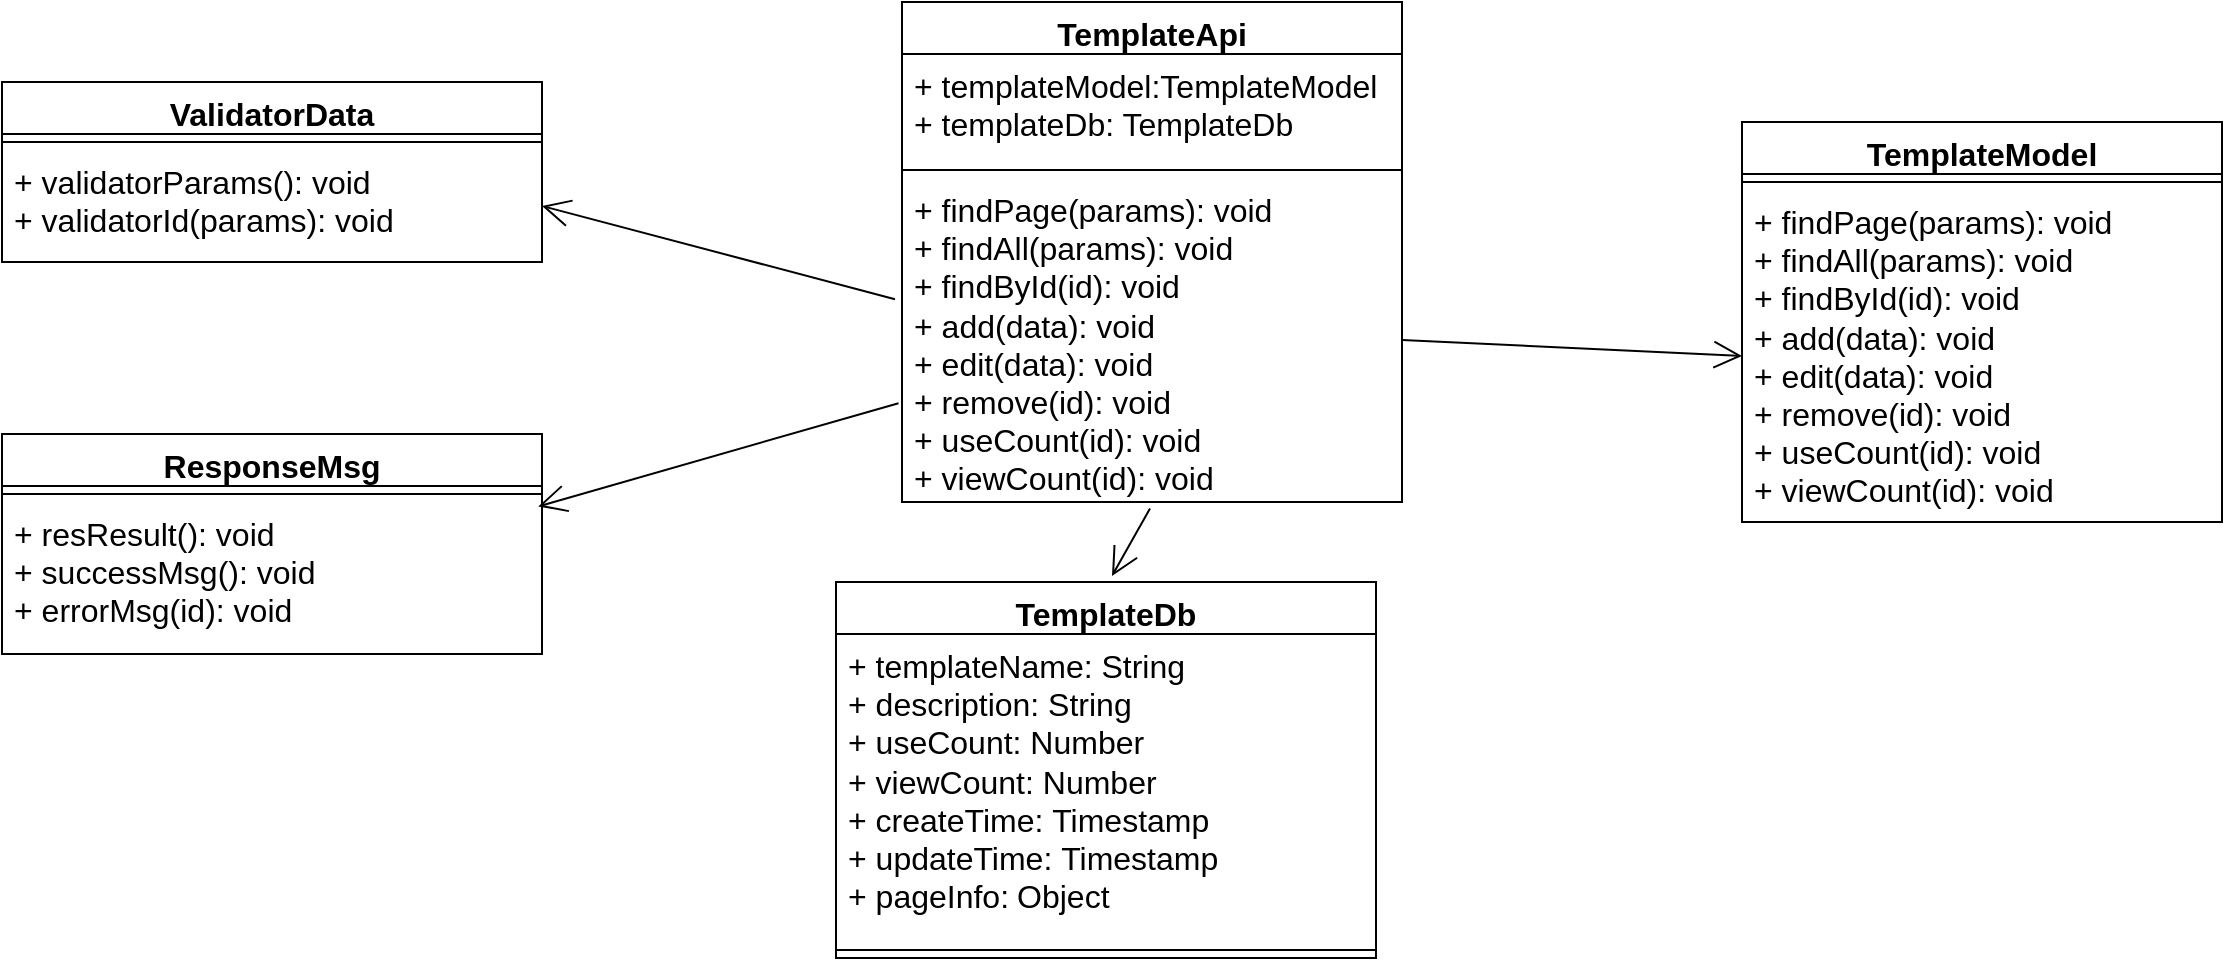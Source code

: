 <mxfile version="24.1.0" type="github">
  <diagram name="第 1 页" id="rX4F10bjcHPW6MjYGIrA">
    <mxGraphModel dx="127" dy="1665" grid="1" gridSize="10" guides="1" tooltips="1" connect="1" arrows="1" fold="1" page="1" pageScale="1" pageWidth="827" pageHeight="1169" math="0" shadow="0">
      <root>
        <mxCell id="0" />
        <mxCell id="1" parent="0" />
        <mxCell id="iFsOqmyZ6akFtL63ArFC-1" value="TemplateApi" style="swimlane;fontStyle=1;align=center;verticalAlign=top;childLayout=stackLayout;horizontal=1;startSize=26;horizontalStack=0;resizeParent=1;resizeParentMax=0;resizeLast=0;collapsible=1;marginBottom=0;whiteSpace=wrap;html=1;fontSize=16;" parent="1" vertex="1">
          <mxGeometry x="1830" y="-1120" width="250" height="250" as="geometry" />
        </mxCell>
        <mxCell id="iFsOqmyZ6akFtL63ArFC-2" value="+ templateModel:TemplateModel&lt;br style=&quot;font-size: 16px;&quot;&gt;+ templateDb: TemplateDb" style="text;strokeColor=none;fillColor=none;align=left;verticalAlign=top;spacingLeft=4;spacingRight=4;overflow=hidden;rotatable=0;points=[[0,0.5],[1,0.5]];portConstraint=eastwest;whiteSpace=wrap;html=1;fontSize=16;" parent="iFsOqmyZ6akFtL63ArFC-1" vertex="1">
          <mxGeometry y="26" width="250" height="54" as="geometry" />
        </mxCell>
        <mxCell id="iFsOqmyZ6akFtL63ArFC-3" value="" style="line;strokeWidth=1;fillColor=none;align=left;verticalAlign=middle;spacingTop=-1;spacingLeft=3;spacingRight=3;rotatable=0;labelPosition=right;points=[];portConstraint=eastwest;strokeColor=inherit;fontSize=16;" parent="iFsOqmyZ6akFtL63ArFC-1" vertex="1">
          <mxGeometry y="80" width="250" height="8" as="geometry" />
        </mxCell>
        <mxCell id="iFsOqmyZ6akFtL63ArFC-4" value="+ findPage(params): void&lt;br style=&quot;font-size: 16px;&quot;&gt;+ findAll(params): void&lt;br style=&quot;font-size: 16px;&quot;&gt;+ findById(id): void&lt;br style=&quot;font-size: 16px;&quot;&gt;+ add(data): void&lt;br style=&quot;font-size: 16px;&quot;&gt;+ edit(data): void&lt;br style=&quot;font-size: 16px;&quot;&gt;+ remove(id): void&lt;div&gt;+ useCount(id): void&lt;/div&gt;&lt;div&gt;+ viewCount(id): void&lt;/div&gt;" style="text;strokeColor=none;fillColor=none;align=left;verticalAlign=top;spacingLeft=4;spacingRight=4;overflow=hidden;rotatable=0;points=[[0,0.5],[1,0.5]];portConstraint=eastwest;whiteSpace=wrap;html=1;fontSize=16;" parent="iFsOqmyZ6akFtL63ArFC-1" vertex="1">
          <mxGeometry y="88" width="250" height="162" as="geometry" />
        </mxCell>
        <mxCell id="iFsOqmyZ6akFtL63ArFC-5" value="TemplateModel" style="swimlane;fontStyle=1;align=center;verticalAlign=top;childLayout=stackLayout;horizontal=1;startSize=26;horizontalStack=0;resizeParent=1;resizeParentMax=0;resizeLast=0;collapsible=1;marginBottom=0;whiteSpace=wrap;html=1;fontSize=16;" parent="1" vertex="1">
          <mxGeometry x="2250" y="-1060" width="240" height="200" as="geometry" />
        </mxCell>
        <mxCell id="iFsOqmyZ6akFtL63ArFC-6" value="" style="line;strokeWidth=1;fillColor=none;align=left;verticalAlign=middle;spacingTop=-1;spacingLeft=3;spacingRight=3;rotatable=0;labelPosition=right;points=[];portConstraint=eastwest;strokeColor=inherit;fontSize=16;" parent="iFsOqmyZ6akFtL63ArFC-5" vertex="1">
          <mxGeometry y="26" width="240" height="8" as="geometry" />
        </mxCell>
        <mxCell id="iFsOqmyZ6akFtL63ArFC-7" value="+ findPage(params): void&lt;br style=&quot;font-size: 16px;&quot;&gt;+ findAll(params): void&lt;br style=&quot;font-size: 16px;&quot;&gt;+ findById(id): void&lt;br style=&quot;font-size: 16px;&quot;&gt;+ add(data): void&lt;br style=&quot;font-size: 16px;&quot;&gt;+ edit(data): void&lt;br style=&quot;font-size: 16px;&quot;&gt;+ remove(id): void&lt;div&gt;&lt;div&gt;+ useCount(id): void&lt;/div&gt;&lt;div&gt;+ viewCount(id): void&lt;/div&gt;&lt;/div&gt;" style="text;strokeColor=none;fillColor=none;align=left;verticalAlign=top;spacingLeft=4;spacingRight=4;overflow=hidden;rotatable=0;points=[[0,0.5],[1,0.5]];portConstraint=eastwest;whiteSpace=wrap;html=1;fontSize=16;" parent="iFsOqmyZ6akFtL63ArFC-5" vertex="1">
          <mxGeometry y="34" width="240" height="166" as="geometry" />
        </mxCell>
        <mxCell id="iFsOqmyZ6akFtL63ArFC-8" value="" style="endArrow=open;endFill=1;endSize=12;html=1;rounded=0;exitX=1;exitY=0.5;exitDx=0;exitDy=0;entryX=0;entryY=0.5;entryDx=0;entryDy=0;fontSize=16;" parent="1" source="iFsOqmyZ6akFtL63ArFC-4" target="iFsOqmyZ6akFtL63ArFC-7" edge="1">
          <mxGeometry width="160" relative="1" as="geometry">
            <mxPoint x="2040" y="-950" as="sourcePoint" />
            <mxPoint x="2200" y="-950" as="targetPoint" />
          </mxGeometry>
        </mxCell>
        <mxCell id="iFsOqmyZ6akFtL63ArFC-9" value="" style="endArrow=open;endFill=1;endSize=12;html=1;rounded=0;exitX=0.496;exitY=1.02;exitDx=0;exitDy=0;exitPerimeter=0;entryX=0.5;entryY=0;entryDx=0;entryDy=0;fontSize=16;" parent="1" source="iFsOqmyZ6akFtL63ArFC-4" edge="1">
          <mxGeometry width="160" relative="1" as="geometry">
            <mxPoint x="2040" y="-950" as="sourcePoint" />
            <mxPoint x="1935" y="-833" as="targetPoint" />
          </mxGeometry>
        </mxCell>
        <mxCell id="iFsOqmyZ6akFtL63ArFC-10" value="ResponseMsg" style="swimlane;fontStyle=1;align=center;verticalAlign=top;childLayout=stackLayout;horizontal=1;startSize=26;horizontalStack=0;resizeParent=1;resizeParentMax=0;resizeLast=0;collapsible=1;marginBottom=0;whiteSpace=wrap;html=1;fontSize=16;" parent="1" vertex="1">
          <mxGeometry x="1380" y="-904" width="270" height="110" as="geometry" />
        </mxCell>
        <mxCell id="iFsOqmyZ6akFtL63ArFC-11" value="" style="line;strokeWidth=1;fillColor=none;align=left;verticalAlign=middle;spacingTop=-1;spacingLeft=3;spacingRight=3;rotatable=0;labelPosition=right;points=[];portConstraint=eastwest;strokeColor=inherit;fontSize=16;" parent="iFsOqmyZ6akFtL63ArFC-10" vertex="1">
          <mxGeometry y="26" width="270" height="8" as="geometry" />
        </mxCell>
        <mxCell id="iFsOqmyZ6akFtL63ArFC-12" value="+ resResult(): void&lt;br style=&quot;font-size: 16px;&quot;&gt;+ successMsg(): void&lt;br style=&quot;font-size: 16px;&quot;&gt;+ errorMsg(id): void" style="text;strokeColor=none;fillColor=none;align=left;verticalAlign=top;spacingLeft=4;spacingRight=4;overflow=hidden;rotatable=0;points=[[0,0.5],[1,0.5]];portConstraint=eastwest;whiteSpace=wrap;html=1;fontSize=16;" parent="iFsOqmyZ6akFtL63ArFC-10" vertex="1">
          <mxGeometry y="34" width="270" height="76" as="geometry" />
        </mxCell>
        <mxCell id="iFsOqmyZ6akFtL63ArFC-13" value="ValidatorData" style="swimlane;fontStyle=1;align=center;verticalAlign=top;childLayout=stackLayout;horizontal=1;startSize=26;horizontalStack=0;resizeParent=1;resizeParentMax=0;resizeLast=0;collapsible=1;marginBottom=0;whiteSpace=wrap;html=1;fontSize=16;" parent="1" vertex="1">
          <mxGeometry x="1380" y="-1080" width="270" height="90" as="geometry" />
        </mxCell>
        <mxCell id="iFsOqmyZ6akFtL63ArFC-14" value="" style="line;strokeWidth=1;fillColor=none;align=left;verticalAlign=middle;spacingTop=-1;spacingLeft=3;spacingRight=3;rotatable=0;labelPosition=right;points=[];portConstraint=eastwest;strokeColor=inherit;fontSize=16;" parent="iFsOqmyZ6akFtL63ArFC-13" vertex="1">
          <mxGeometry y="26" width="270" height="8" as="geometry" />
        </mxCell>
        <mxCell id="iFsOqmyZ6akFtL63ArFC-15" value="+ validatorParams(): void&lt;br style=&quot;font-size: 16px;&quot;&gt;+ validatorId(params): void&lt;br style=&quot;font-size: 16px;&quot;&gt;" style="text;strokeColor=none;fillColor=none;align=left;verticalAlign=top;spacingLeft=4;spacingRight=4;overflow=hidden;rotatable=0;points=[[0,0.5],[1,0.5]];portConstraint=eastwest;whiteSpace=wrap;html=1;fontSize=16;" parent="iFsOqmyZ6akFtL63ArFC-13" vertex="1">
          <mxGeometry y="34" width="270" height="56" as="geometry" />
        </mxCell>
        <mxCell id="iFsOqmyZ6akFtL63ArFC-16" value="" style="endArrow=open;endFill=1;endSize=12;html=1;rounded=0;entryX=1;entryY=0.5;entryDx=0;entryDy=0;exitX=-0.014;exitY=0.374;exitDx=0;exitDy=0;exitPerimeter=0;fontSize=16;" parent="1" source="iFsOqmyZ6akFtL63ArFC-4" target="iFsOqmyZ6akFtL63ArFC-15" edge="1">
          <mxGeometry width="160" relative="1" as="geometry">
            <mxPoint x="2110" y="-991" as="sourcePoint" />
            <mxPoint x="1640" y="-1180" as="targetPoint" />
          </mxGeometry>
        </mxCell>
        <mxCell id="iFsOqmyZ6akFtL63ArFC-17" value="" style="endArrow=open;endFill=1;endSize=12;html=1;rounded=0;entryX=0.993;entryY=0.029;entryDx=0;entryDy=0;entryPerimeter=0;exitX=-0.007;exitY=0.695;exitDx=0;exitDy=0;exitPerimeter=0;fontSize=16;" parent="1" source="iFsOqmyZ6akFtL63ArFC-4" target="iFsOqmyZ6akFtL63ArFC-12" edge="1">
          <mxGeometry width="160" relative="1" as="geometry">
            <mxPoint x="1908" y="-1110" as="sourcePoint" />
            <mxPoint x="1680" y="-940" as="targetPoint" />
          </mxGeometry>
        </mxCell>
        <mxCell id="iFsOqmyZ6akFtL63ArFC-18" value="TemplateDb" style="swimlane;fontStyle=1;align=center;verticalAlign=top;childLayout=stackLayout;horizontal=1;startSize=26;horizontalStack=0;resizeParent=1;resizeParentMax=0;resizeLast=0;collapsible=1;marginBottom=0;whiteSpace=wrap;html=1;fontSize=16;" parent="1" vertex="1">
          <mxGeometry x="1797" y="-830" width="270" height="188" as="geometry" />
        </mxCell>
        <mxCell id="iFsOqmyZ6akFtL63ArFC-19" value="+&amp;nbsp;templateName: String&lt;br style=&quot;font-size: 16px;&quot;&gt;+&amp;nbsp;description: String&lt;br style=&quot;font-size: 16px;&quot;&gt;+ useCount:&amp;nbsp;Number&lt;br style=&quot;font-size: 16px;&quot;&gt;+ viewCount: Number&lt;br style=&quot;font-size: 16px;&quot;&gt;+ createTime:&amp;nbsp;Timestamp&lt;br style=&quot;border-color: var(--border-color); font-size: 16px;&quot;&gt;+&amp;nbsp;updateTime:&amp;nbsp;Timestamp&lt;br style=&quot;font-size: 16px;&quot;&gt;+ pageInfo:&lt;font style=&quot;font-size: 16px;&quot; face=&quot;宋体&quot;&gt;&amp;nbsp;&lt;/font&gt;Object" style="text;strokeColor=none;fillColor=none;align=left;verticalAlign=top;spacingLeft=4;spacingRight=4;overflow=hidden;rotatable=0;points=[[0,0.5],[1,0.5]];portConstraint=eastwest;whiteSpace=wrap;html=1;fontSize=16;" parent="iFsOqmyZ6akFtL63ArFC-18" vertex="1">
          <mxGeometry y="26" width="270" height="154" as="geometry" />
        </mxCell>
        <mxCell id="iFsOqmyZ6akFtL63ArFC-20" value="" style="line;strokeWidth=1;fillColor=none;align=left;verticalAlign=middle;spacingTop=-1;spacingLeft=3;spacingRight=3;rotatable=0;labelPosition=right;points=[];portConstraint=eastwest;strokeColor=inherit;fontSize=16;" parent="iFsOqmyZ6akFtL63ArFC-18" vertex="1">
          <mxGeometry y="180" width="270" height="8" as="geometry" />
        </mxCell>
      </root>
    </mxGraphModel>
  </diagram>
</mxfile>
